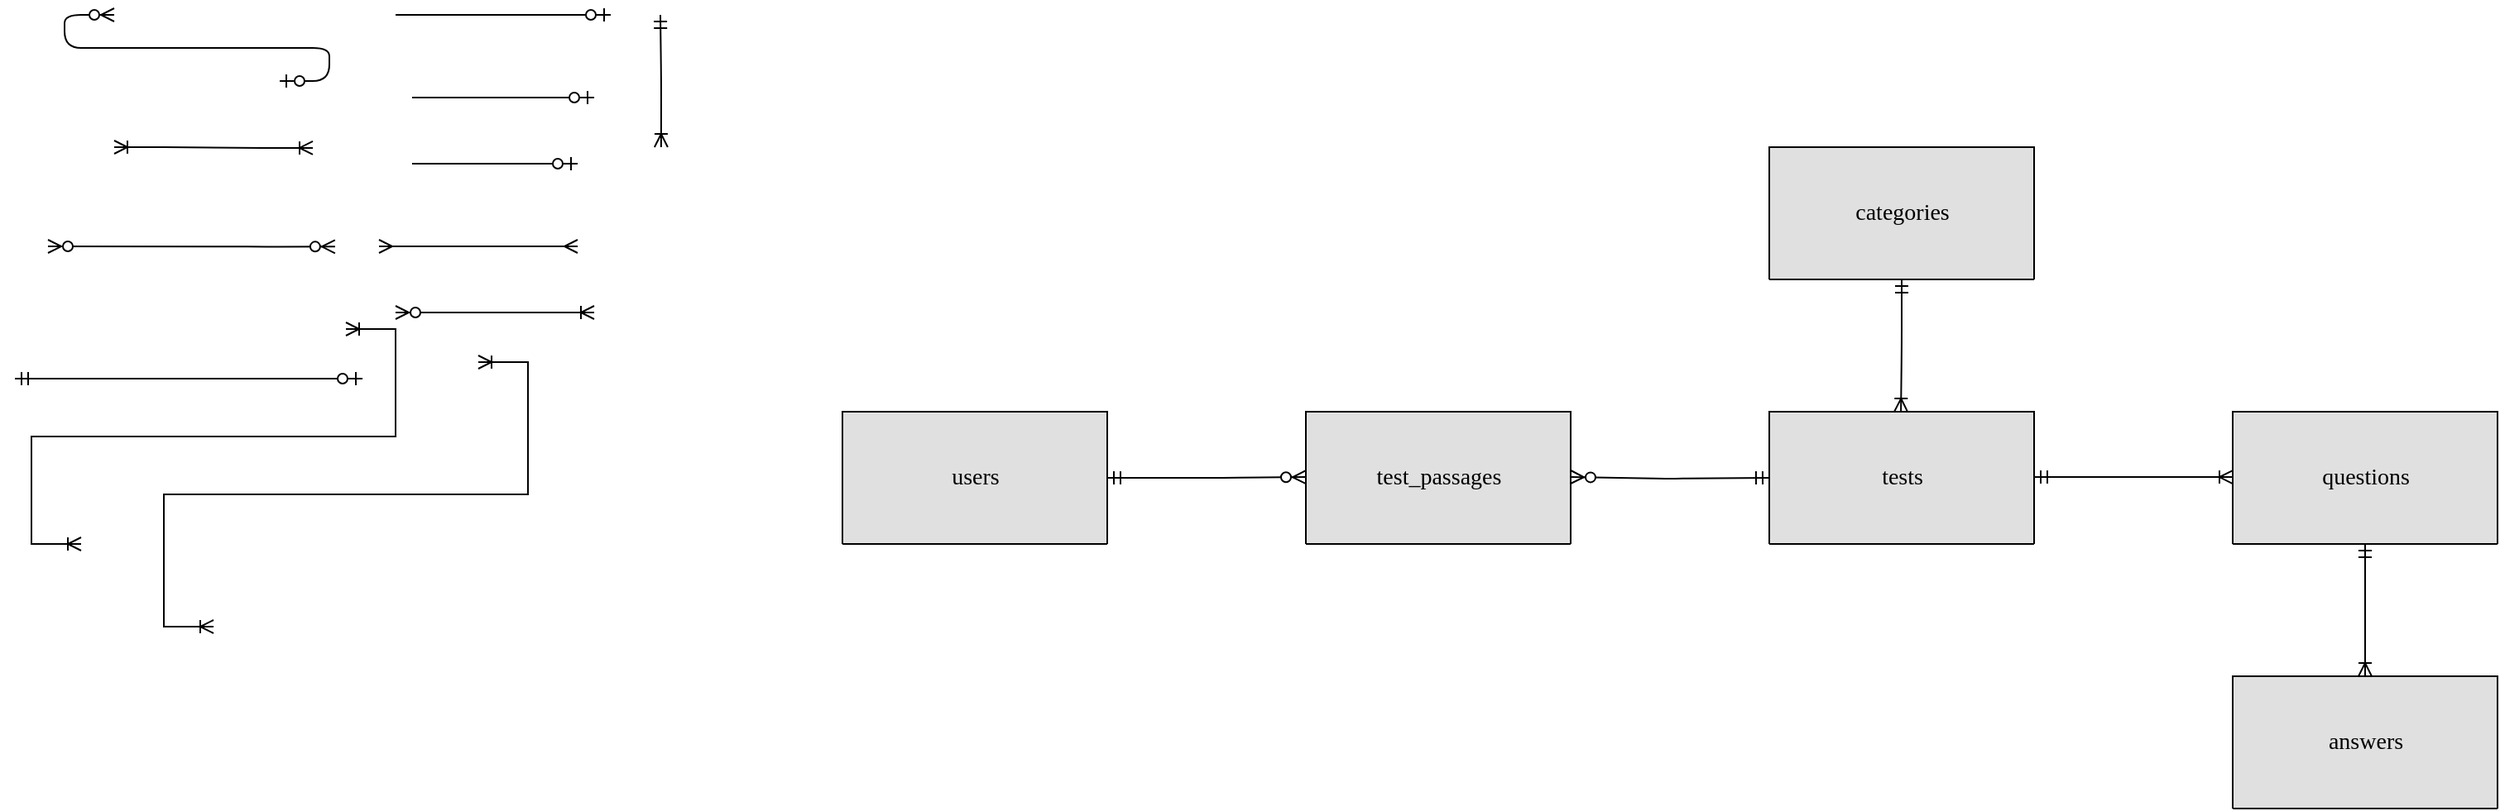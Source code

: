 <mxfile version="24.2.3" type="github">
  <diagram name="Page-1" id="e56a1550-8fbb-45ad-956c-1786394a9013">
    <mxGraphModel dx="2366" dy="684" grid="1" gridSize="10" guides="1" tooltips="1" connect="1" arrows="1" fold="1" page="1" pageScale="1" pageWidth="1100" pageHeight="850" background="none" math="0" shadow="0">
      <root>
        <mxCell id="0" />
        <mxCell id="1" parent="0" />
        <mxCell id="2e49270ec7c68f3f-19" value="users" style="swimlane;html=1;fontStyle=0;childLayout=stackLayout;horizontal=1;startSize=80;fillColor=#e0e0e0;horizontalStack=0;resizeParent=1;resizeLast=0;collapsible=1;marginBottom=0;swimlaneFillColor=#ffffff;align=center;rounded=0;shadow=0;comic=0;labelBackgroundColor=none;strokeWidth=1;fontFamily=Verdana;fontSize=14" parent="1" vertex="1">
          <mxGeometry x="40" y="280" width="160" height="80" as="geometry" />
        </mxCell>
        <mxCell id="2e49270ec7c68f3f-30" value="test_passages" style="swimlane;html=1;fontStyle=0;childLayout=stackLayout;horizontal=1;startSize=80;fillColor=#e0e0e0;horizontalStack=0;resizeParent=1;resizeLast=0;collapsible=1;marginBottom=0;swimlaneFillColor=#ffffff;align=center;rounded=0;shadow=0;comic=0;labelBackgroundColor=none;strokeWidth=1;fontFamily=Verdana;fontSize=14" parent="1" vertex="1">
          <mxGeometry x="320" y="280" width="160" height="80" as="geometry" />
        </mxCell>
        <mxCell id="2e49270ec7c68f3f-41" value="answers" style="swimlane;html=1;fontStyle=0;childLayout=stackLayout;horizontal=1;startSize=80;fillColor=#e0e0e0;horizontalStack=0;resizeParent=1;resizeLast=0;collapsible=1;marginBottom=0;swimlaneFillColor=#ffffff;align=center;rounded=0;shadow=0;comic=0;labelBackgroundColor=none;strokeWidth=1;fontFamily=Verdana;fontSize=14" parent="1" vertex="1">
          <mxGeometry x="880" y="440" width="160" height="80" as="geometry" />
        </mxCell>
        <mxCell id="2e49270ec7c68f3f-55" value="" style="edgeStyle=orthogonalEdgeStyle;html=1;endArrow=ERoneToMany;startArrow=ERmandOne;labelBackgroundColor=none;fontFamily=Verdana;fontSize=14;exitX=0.5;exitY=1;exitDx=0;exitDy=0;" parent="1" source="2e49270ec7c68f3f-80" edge="1">
          <mxGeometry width="100" height="100" relative="1" as="geometry">
            <mxPoint x="679.55" y="230" as="sourcePoint" />
            <mxPoint x="679.55" y="280" as="targetPoint" />
            <Array as="points" />
          </mxGeometry>
        </mxCell>
        <mxCell id="2e49270ec7c68f3f-56" value="" style="edgeStyle=orthogonalEdgeStyle;html=1;endArrow=ERzeroToMany;endFill=1;startArrow=ERzeroToMany;labelBackgroundColor=none;fontFamily=Verdana;fontSize=14;exitX=0.5;exitY=0;exitDx=0;exitDy=0;" parent="1" edge="1">
          <mxGeometry width="100" height="100" relative="1" as="geometry">
            <mxPoint x="-266.56" y="180.15" as="sourcePoint" />
            <mxPoint x="-440" y="180" as="targetPoint" />
            <Array as="points">
              <mxPoint x="-310" y="180" />
              <mxPoint x="-310" y="180" />
            </Array>
          </mxGeometry>
        </mxCell>
        <mxCell id="2e49270ec7c68f3f-57" value="" style="edgeStyle=orthogonalEdgeStyle;html=1;endArrow=ERmany;startArrow=ERmany;labelBackgroundColor=none;fontFamily=Verdana;fontSize=14;" parent="1" edge="1">
          <mxGeometry width="100" height="100" relative="1" as="geometry">
            <mxPoint x="-120" y="180" as="sourcePoint" />
            <mxPoint x="-240" y="180" as="targetPoint" />
            <Array as="points">
              <mxPoint x="-180" y="180" />
              <mxPoint x="-180" y="180" />
            </Array>
          </mxGeometry>
        </mxCell>
        <mxCell id="2e49270ec7c68f3f-58" value="" style="edgeStyle=orthogonalEdgeStyle;html=1;endArrow=ERzeroToMany;startArrow=ERmandOne;labelBackgroundColor=none;fontFamily=Verdana;fontSize=14;exitX=1;exitY=0.5;exitDx=0;exitDy=0;" parent="1" edge="1">
          <mxGeometry width="100" height="100" relative="1" as="geometry">
            <mxPoint x="200" y="320" as="sourcePoint" />
            <mxPoint x="320" y="319.55" as="targetPoint" />
            <Array as="points">
              <mxPoint x="270" y="320" />
              <mxPoint x="270" y="320" />
            </Array>
          </mxGeometry>
        </mxCell>
        <mxCell id="2e49270ec7c68f3f-60" value="" style="edgeStyle=entityRelationEdgeStyle;html=1;endArrow=ERzeroToOne;startArrow=ERmandOne;labelBackgroundColor=none;fontFamily=Verdana;fontSize=14;" parent="1" edge="1">
          <mxGeometry width="100" height="100" relative="1" as="geometry">
            <mxPoint x="-460" y="260" as="sourcePoint" />
            <mxPoint x="-250" y="260" as="targetPoint" />
            <Array as="points">
              <mxPoint x="-350" y="280" />
              <mxPoint x="-300" y="290" />
              <mxPoint x="-350" y="375" />
              <mxPoint x="-350" y="395" />
              <mxPoint x="-320" y="425" />
            </Array>
          </mxGeometry>
        </mxCell>
        <mxCell id="2e49270ec7c68f3f-63" value="" style="edgeStyle=entityRelationEdgeStyle;html=1;endArrow=ERzeroToMany;startArrow=ERzeroToOne;labelBackgroundColor=none;fontFamily=Verdana;fontSize=14;" parent="1" edge="1">
          <mxGeometry width="100" height="100" relative="1" as="geometry">
            <mxPoint x="-300" y="80" as="sourcePoint" />
            <mxPoint x="-400" y="40" as="targetPoint" />
            <Array as="points">
              <mxPoint x="-270" y="10" />
              <mxPoint x="-310" />
              <mxPoint x="-330" y="-10" />
              <mxPoint x="-290" y="-150" />
              <mxPoint x="-290" y="-10" />
              <mxPoint x="-300" y="-150" />
              <mxPoint x="-300" y="-40" />
              <mxPoint x="-290" y="-110" />
              <mxPoint x="-280" y="-150" />
            </Array>
          </mxGeometry>
        </mxCell>
        <mxCell id="2e49270ec7c68f3f-80" value="categories" style="swimlane;html=1;fontStyle=0;childLayout=stackLayout;horizontal=1;startSize=80;fillColor=#e0e0e0;horizontalStack=0;resizeParent=1;resizeLast=0;collapsible=1;marginBottom=0;swimlaneFillColor=#ffffff;align=center;rounded=0;shadow=0;comic=0;labelBackgroundColor=none;strokeWidth=1;fontFamily=Verdana;fontSize=14" parent="1" vertex="1">
          <mxGeometry x="600" y="120" width="160" height="80" as="geometry" />
        </mxCell>
        <mxCell id="2e49270ec7c68f3f-91" value="" style="edgeStyle=orthogonalEdgeStyle;html=1;endArrow=ERzeroToOne;endFill=1;labelBackgroundColor=none;fontFamily=Verdana;fontSize=14;" parent="1" edge="1">
          <mxGeometry width="100" height="100" relative="1" as="geometry">
            <mxPoint x="-220" y="90" as="sourcePoint" />
            <mxPoint x="-110" y="90" as="targetPoint" />
            <Array as="points">
              <mxPoint x="-220" y="90" />
            </Array>
          </mxGeometry>
        </mxCell>
        <mxCell id="2e49270ec7c68f3f-92" value="" style="edgeStyle=orthogonalEdgeStyle;html=1;endArrow=ERzeroToOne;endFill=1;labelBackgroundColor=none;fontFamily=Verdana;fontSize=14;" parent="1" edge="1">
          <mxGeometry width="100" height="100" relative="1" as="geometry">
            <mxPoint x="-220" y="130" as="sourcePoint" />
            <mxPoint x="-120" y="130" as="targetPoint" />
            <Array as="points">
              <mxPoint x="-170" y="130" />
              <mxPoint x="-170" y="130" />
            </Array>
          </mxGeometry>
        </mxCell>
        <mxCell id="rVrltup5kkK6NuGyxOiK-2" value="" style="edgeStyle=orthogonalEdgeStyle;html=1;endArrow=ERzeroToOne;endFill=1;labelBackgroundColor=none;fontFamily=Verdana;fontSize=14;" parent="1" edge="1">
          <mxGeometry width="100" height="100" relative="1" as="geometry">
            <mxPoint x="-230" y="40" as="sourcePoint" />
            <mxPoint x="-100" y="40" as="targetPoint" />
            <Array as="points">
              <mxPoint x="-140" y="40" />
              <mxPoint x="-140" y="40" />
            </Array>
          </mxGeometry>
        </mxCell>
        <mxCell id="2e49270ec7c68f3f-1" value="tests" style="swimlane;html=1;fontStyle=0;childLayout=stackLayout;horizontal=1;startSize=80;fillColor=#e0e0e0;horizontalStack=0;resizeParent=1;resizeLast=0;collapsible=1;marginBottom=0;swimlaneFillColor=#ffffff;align=center;rounded=0;shadow=0;comic=0;labelBackgroundColor=none;strokeWidth=1;fontFamily=Verdana;fontSize=14" parent="1" vertex="1">
          <mxGeometry x="600" y="280" width="160" height="80" as="geometry" />
        </mxCell>
        <mxCell id="rVrltup5kkK6NuGyxOiK-23" value="" style="edgeStyle=entityRelationEdgeStyle;fontSize=12;html=1;endArrow=ERoneToMany;startArrow=ERzeroToMany;rounded=0;strokeColor=default;align=center;verticalAlign=middle;fontFamily=Helvetica;fontColor=default;labelBackgroundColor=default;exitX=1;exitY=0.5;exitDx=0;exitDy=0;" parent="1" edge="1">
          <mxGeometry width="100" height="100" relative="1" as="geometry">
            <mxPoint x="-230" y="220" as="sourcePoint" />
            <mxPoint x="-110" y="220" as="targetPoint" />
          </mxGeometry>
        </mxCell>
        <mxCell id="rVrltup5kkK6NuGyxOiK-24" value="" style="edgeStyle=entityRelationEdgeStyle;fontSize=12;html=1;endArrow=ERoneToMany;startArrow=ERoneToMany;rounded=0;strokeColor=default;align=center;verticalAlign=middle;fontFamily=Helvetica;fontColor=default;labelBackgroundColor=default;exitX=1;exitY=0.5;exitDx=0;exitDy=0;" parent="1" edge="1">
          <mxGeometry width="100" height="100" relative="1" as="geometry">
            <mxPoint x="-260" y="230" as="sourcePoint" />
            <mxPoint x="-420" y="360" as="targetPoint" />
          </mxGeometry>
        </mxCell>
        <mxCell id="rVrltup5kkK6NuGyxOiK-25" value="" style="edgeStyle=entityRelationEdgeStyle;fontSize=12;html=1;endArrow=ERoneToMany;startArrow=ERoneToMany;rounded=0;strokeColor=default;align=center;verticalAlign=middle;fontFamily=Helvetica;fontColor=default;labelBackgroundColor=default;exitX=1;exitY=0.5;exitDx=0;exitDy=0;" parent="1" edge="1">
          <mxGeometry width="100" height="100" relative="1" as="geometry">
            <mxPoint x="-400" y="120" as="sourcePoint" />
            <mxPoint x="-280" y="120.45" as="targetPoint" />
          </mxGeometry>
        </mxCell>
        <mxCell id="rVrltup5kkK6NuGyxOiK-29" value="" style="edgeStyle=orthogonalEdgeStyle;html=1;endArrow=ERzeroToMany;startArrow=ERmandOne;labelBackgroundColor=none;fontFamily=Verdana;fontSize=14;exitX=0;exitY=0.5;exitDx=0;exitDy=0;" parent="1" edge="1">
          <mxGeometry width="100" height="100" relative="1" as="geometry">
            <mxPoint x="600" y="319.95" as="sourcePoint" />
            <mxPoint x="480" y="319.5" as="targetPoint" />
            <Array as="points" />
          </mxGeometry>
        </mxCell>
        <mxCell id="rVrltup5kkK6NuGyxOiK-26" value="" style="edgeStyle=entityRelationEdgeStyle;fontSize=12;html=1;endArrow=ERoneToMany;startArrow=ERoneToMany;rounded=0;strokeColor=default;align=center;verticalAlign=middle;fontFamily=Helvetica;fontColor=default;labelBackgroundColor=default;" parent="1" edge="1">
          <mxGeometry width="100" height="100" relative="1" as="geometry">
            <mxPoint x="-180" y="250" as="sourcePoint" />
            <mxPoint x="-340" y="410" as="targetPoint" />
            <Array as="points">
              <mxPoint x="-640" y="470" />
              <mxPoint x="-140" y="360" />
            </Array>
          </mxGeometry>
        </mxCell>
        <mxCell id="rVrltup5kkK6NuGyxOiK-35" value="" style="edgeStyle=orthogonalEdgeStyle;html=1;endArrow=ERoneToMany;startArrow=ERmandOne;labelBackgroundColor=none;fontFamily=Verdana;fontSize=14;" parent="1" edge="1">
          <mxGeometry width="100" height="100" relative="1" as="geometry">
            <mxPoint x="760" y="319.55" as="sourcePoint" />
            <mxPoint x="880" y="319.55" as="targetPoint" />
            <Array as="points">
              <mxPoint x="760" y="319.55" />
              <mxPoint x="760" y="319.55" />
            </Array>
          </mxGeometry>
        </mxCell>
        <mxCell id="rVrltup5kkK6NuGyxOiK-36" value="" style="edgeStyle=orthogonalEdgeStyle;html=1;endArrow=ERoneToMany;startArrow=ERmandOne;labelBackgroundColor=none;fontFamily=Verdana;fontSize=14;entryX=0.5;entryY=0;entryDx=0;entryDy=0;" parent="1" source="2e49270ec7c68f3f-8" target="2e49270ec7c68f3f-41" edge="1">
          <mxGeometry width="100" height="100" relative="1" as="geometry">
            <mxPoint x="959.55" y="200" as="sourcePoint" />
            <mxPoint x="960" y="270" as="targetPoint" />
            <Array as="points" />
          </mxGeometry>
        </mxCell>
        <mxCell id="rVrltup5kkK6NuGyxOiK-37" value="" style="edgeStyle=orthogonalEdgeStyle;html=1;endArrow=ERoneToMany;startArrow=ERmandOne;labelBackgroundColor=none;fontFamily=Verdana;fontSize=14;entryX=0.5;entryY=0;entryDx=0;entryDy=0;" parent="1" edge="1">
          <mxGeometry width="100" height="100" relative="1" as="geometry">
            <mxPoint x="-70" y="40" as="sourcePoint" />
            <mxPoint x="-69.55" y="120" as="targetPoint" />
            <Array as="points" />
          </mxGeometry>
        </mxCell>
        <mxCell id="2e49270ec7c68f3f-8" value="questions" style="swimlane;html=1;fontStyle=0;childLayout=stackLayout;horizontal=1;startSize=80;fillColor=#e0e0e0;horizontalStack=0;resizeParent=1;resizeLast=0;collapsible=1;marginBottom=0;swimlaneFillColor=#ffffff;align=center;rounded=0;shadow=0;comic=0;labelBackgroundColor=none;strokeWidth=1;fontFamily=Verdana;fontSize=14;swimlaneLine=1;" parent="1" vertex="1">
          <mxGeometry x="880" y="280" width="160" height="80" as="geometry" />
        </mxCell>
      </root>
    </mxGraphModel>
  </diagram>
</mxfile>

